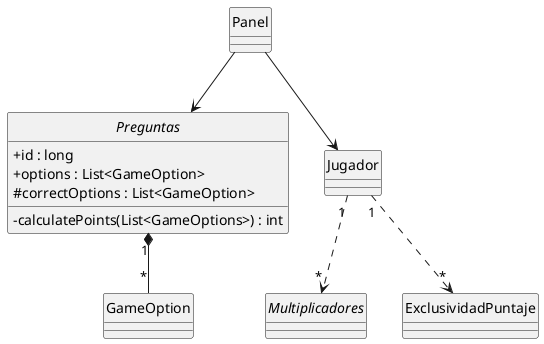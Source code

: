 @startuml DiagramaUML-Clases-TP2
hide circle
skinparam classAttributeIconSize 0

abstract Preguntas{
    + id : long
    + options : List<GameOption>
    # correctOptions : List<GameOption>
    - calculatePoints(List<GameOptions>) : int
}

class GameOption{

}

class Panel{

}

class Jugador{

}

interface Multiplicadores{

}

class ExclusividadPuntaje{

}

Jugador "1"..>"*" Multiplicadores
Jugador "1"..>"*" ExclusividadPuntaje
Panel  -->  Preguntas
Panel -->  Jugador

Preguntas "1"*--"*" GameOption

@enduml